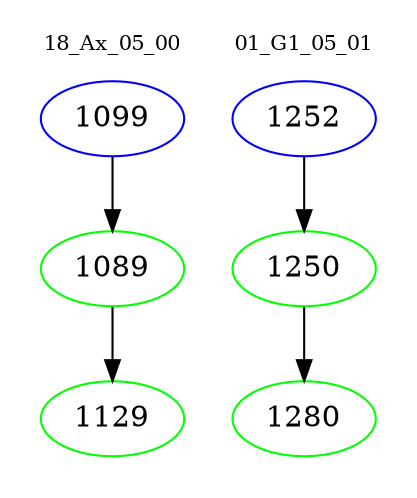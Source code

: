 digraph{
subgraph cluster_0 {
color = white
label = "18_Ax_05_00";
fontsize=10;
T0_1099 [label="1099", color="blue"]
T0_1099 -> T0_1089 [color="black"]
T0_1089 [label="1089", color="green"]
T0_1089 -> T0_1129 [color="black"]
T0_1129 [label="1129", color="green"]
}
subgraph cluster_1 {
color = white
label = "01_G1_05_01";
fontsize=10;
T1_1252 [label="1252", color="blue"]
T1_1252 -> T1_1250 [color="black"]
T1_1250 [label="1250", color="green"]
T1_1250 -> T1_1280 [color="black"]
T1_1280 [label="1280", color="green"]
}
}
